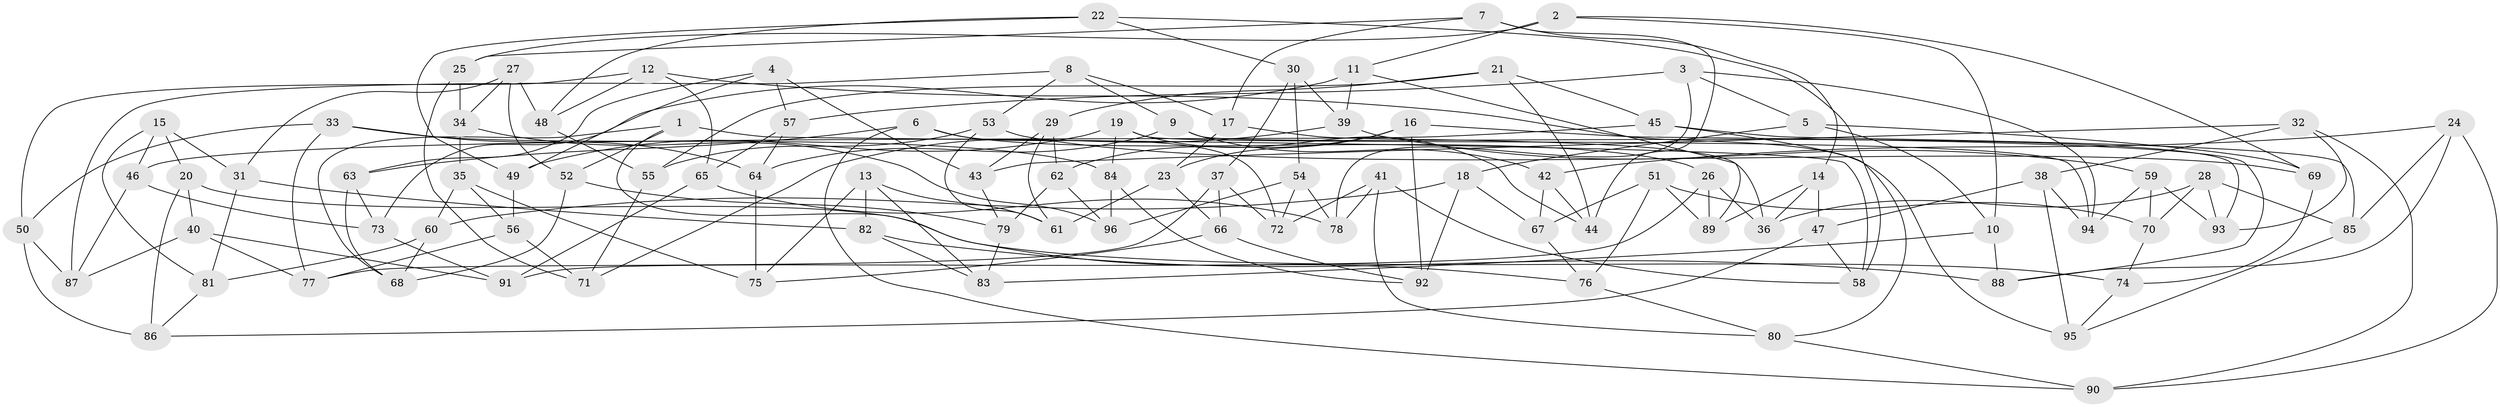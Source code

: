 // Generated by graph-tools (version 1.1) at 2025/16/03/09/25 04:16:35]
// undirected, 96 vertices, 192 edges
graph export_dot {
graph [start="1"]
  node [color=gray90,style=filled];
  1;
  2;
  3;
  4;
  5;
  6;
  7;
  8;
  9;
  10;
  11;
  12;
  13;
  14;
  15;
  16;
  17;
  18;
  19;
  20;
  21;
  22;
  23;
  24;
  25;
  26;
  27;
  28;
  29;
  30;
  31;
  32;
  33;
  34;
  35;
  36;
  37;
  38;
  39;
  40;
  41;
  42;
  43;
  44;
  45;
  46;
  47;
  48;
  49;
  50;
  51;
  52;
  53;
  54;
  55;
  56;
  57;
  58;
  59;
  60;
  61;
  62;
  63;
  64;
  65;
  66;
  67;
  68;
  69;
  70;
  71;
  72;
  73;
  74;
  75;
  76;
  77;
  78;
  79;
  80;
  81;
  82;
  83;
  84;
  85;
  86;
  87;
  88;
  89;
  90;
  91;
  92;
  93;
  94;
  95;
  96;
  1 -- 68;
  1 -- 52;
  1 -- 58;
  1 -- 76;
  2 -- 10;
  2 -- 11;
  2 -- 69;
  2 -- 25;
  3 -- 78;
  3 -- 5;
  3 -- 57;
  3 -- 94;
  4 -- 63;
  4 -- 43;
  4 -- 49;
  4 -- 57;
  5 -- 69;
  5 -- 18;
  5 -- 10;
  6 -- 90;
  6 -- 63;
  6 -- 72;
  6 -- 26;
  7 -- 14;
  7 -- 25;
  7 -- 44;
  7 -- 17;
  8 -- 17;
  8 -- 53;
  8 -- 9;
  8 -- 87;
  9 -- 42;
  9 -- 64;
  9 -- 93;
  10 -- 88;
  10 -- 83;
  11 -- 39;
  11 -- 89;
  11 -- 73;
  12 -- 48;
  12 -- 95;
  12 -- 65;
  12 -- 50;
  13 -- 83;
  13 -- 75;
  13 -- 61;
  13 -- 82;
  14 -- 36;
  14 -- 89;
  14 -- 47;
  15 -- 20;
  15 -- 81;
  15 -- 31;
  15 -- 46;
  16 -- 62;
  16 -- 23;
  16 -- 88;
  16 -- 92;
  17 -- 36;
  17 -- 23;
  18 -- 67;
  18 -- 60;
  18 -- 92;
  19 -- 94;
  19 -- 84;
  19 -- 49;
  19 -- 44;
  20 -- 86;
  20 -- 74;
  20 -- 40;
  21 -- 55;
  21 -- 45;
  21 -- 44;
  21 -- 29;
  22 -- 58;
  22 -- 48;
  22 -- 30;
  22 -- 49;
  23 -- 61;
  23 -- 66;
  24 -- 88;
  24 -- 90;
  24 -- 85;
  24 -- 42;
  25 -- 71;
  25 -- 34;
  26 -- 91;
  26 -- 36;
  26 -- 89;
  27 -- 34;
  27 -- 31;
  27 -- 52;
  27 -- 48;
  28 -- 36;
  28 -- 70;
  28 -- 85;
  28 -- 93;
  29 -- 62;
  29 -- 61;
  29 -- 43;
  30 -- 39;
  30 -- 54;
  30 -- 37;
  31 -- 82;
  31 -- 81;
  32 -- 90;
  32 -- 93;
  32 -- 38;
  32 -- 43;
  33 -- 50;
  33 -- 84;
  33 -- 77;
  33 -- 64;
  34 -- 96;
  34 -- 35;
  35 -- 56;
  35 -- 60;
  35 -- 75;
  37 -- 77;
  37 -- 66;
  37 -- 72;
  38 -- 47;
  38 -- 94;
  38 -- 95;
  39 -- 71;
  39 -- 59;
  40 -- 77;
  40 -- 91;
  40 -- 87;
  41 -- 72;
  41 -- 58;
  41 -- 78;
  41 -- 80;
  42 -- 44;
  42 -- 67;
  43 -- 79;
  45 -- 80;
  45 -- 46;
  45 -- 85;
  46 -- 73;
  46 -- 87;
  47 -- 58;
  47 -- 86;
  48 -- 55;
  49 -- 56;
  50 -- 87;
  50 -- 86;
  51 -- 89;
  51 -- 76;
  51 -- 67;
  51 -- 70;
  52 -- 68;
  52 -- 79;
  53 -- 55;
  53 -- 69;
  53 -- 61;
  54 -- 96;
  54 -- 72;
  54 -- 78;
  55 -- 71;
  56 -- 77;
  56 -- 71;
  57 -- 65;
  57 -- 64;
  59 -- 70;
  59 -- 94;
  59 -- 93;
  60 -- 81;
  60 -- 68;
  62 -- 96;
  62 -- 79;
  63 -- 73;
  63 -- 68;
  64 -- 75;
  65 -- 91;
  65 -- 78;
  66 -- 75;
  66 -- 92;
  67 -- 76;
  69 -- 74;
  70 -- 74;
  73 -- 91;
  74 -- 95;
  76 -- 80;
  79 -- 83;
  80 -- 90;
  81 -- 86;
  82 -- 88;
  82 -- 83;
  84 -- 92;
  84 -- 96;
  85 -- 95;
}
